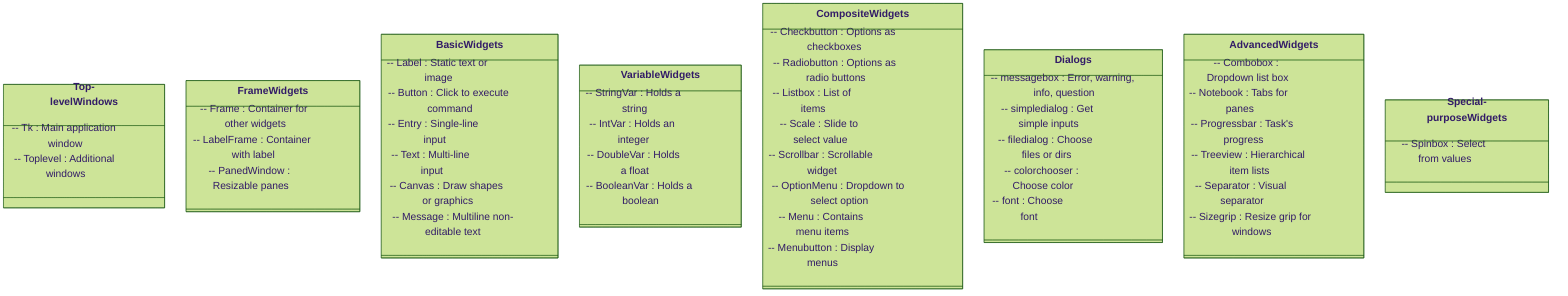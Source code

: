 %%{init: {'theme': 'forest', 'themeVariables': { 'fontSize': '24px', 'fontFamily': 'Arial'}}}%%

classDiagram

    class Top-levelWindows {
        -- Tk : Main application window
        -- Toplevel : Additional windows
    }

    class FrameWidgets {
        -- Frame : Container for other widgets
        -- LabelFrame : Container with label
        -- PanedWindow : Resizable panes
    }

    class BasicWidgets {
        -- Label : Static text or image
        -- Button : Click to execute command
        -- Entry : Single-line input
        -- Text : Multi-line input
        -- Canvas : Draw shapes or graphics
        -- Message : Multiline non-editable text
    }

    class VariableWidgets {
        -- StringVar : Holds a string
        -- IntVar : Holds an integer
        -- DoubleVar : Holds a float
        -- BooleanVar : Holds a boolean
    }

    class CompositeWidgets {
        -- Checkbutton : Options as checkboxes
        -- Radiobutton : Options as radio buttons
        -- Listbox : List of items
        -- Scale : Slide to select value
        -- Scrollbar : Scrollable widget
        -- OptionMenu : Dropdown to select option
        -- Menu : Contains menu items
        -- Menubutton : Display menus
    }

    class Dialogs {
        -- messagebox : Error, warning, info, question
        -- simpledialog : Get simple inputs
        -- filedialog : Choose files or dirs
        -- colorchooser : Choose color
        -- font : Choose font
    }

    class AdvancedWidgets {
        -- Combobox : Dropdown list box
        -- Notebook : Tabs for panes
        -- Progressbar : Task's progress
        -- Treeview : Hierarchical item lists
        -- Separator : Visual separator
        -- Sizegrip : Resize grip for windows
    }

    class Special-purposeWidgets {
        -- Spinbox : Select from values
    }